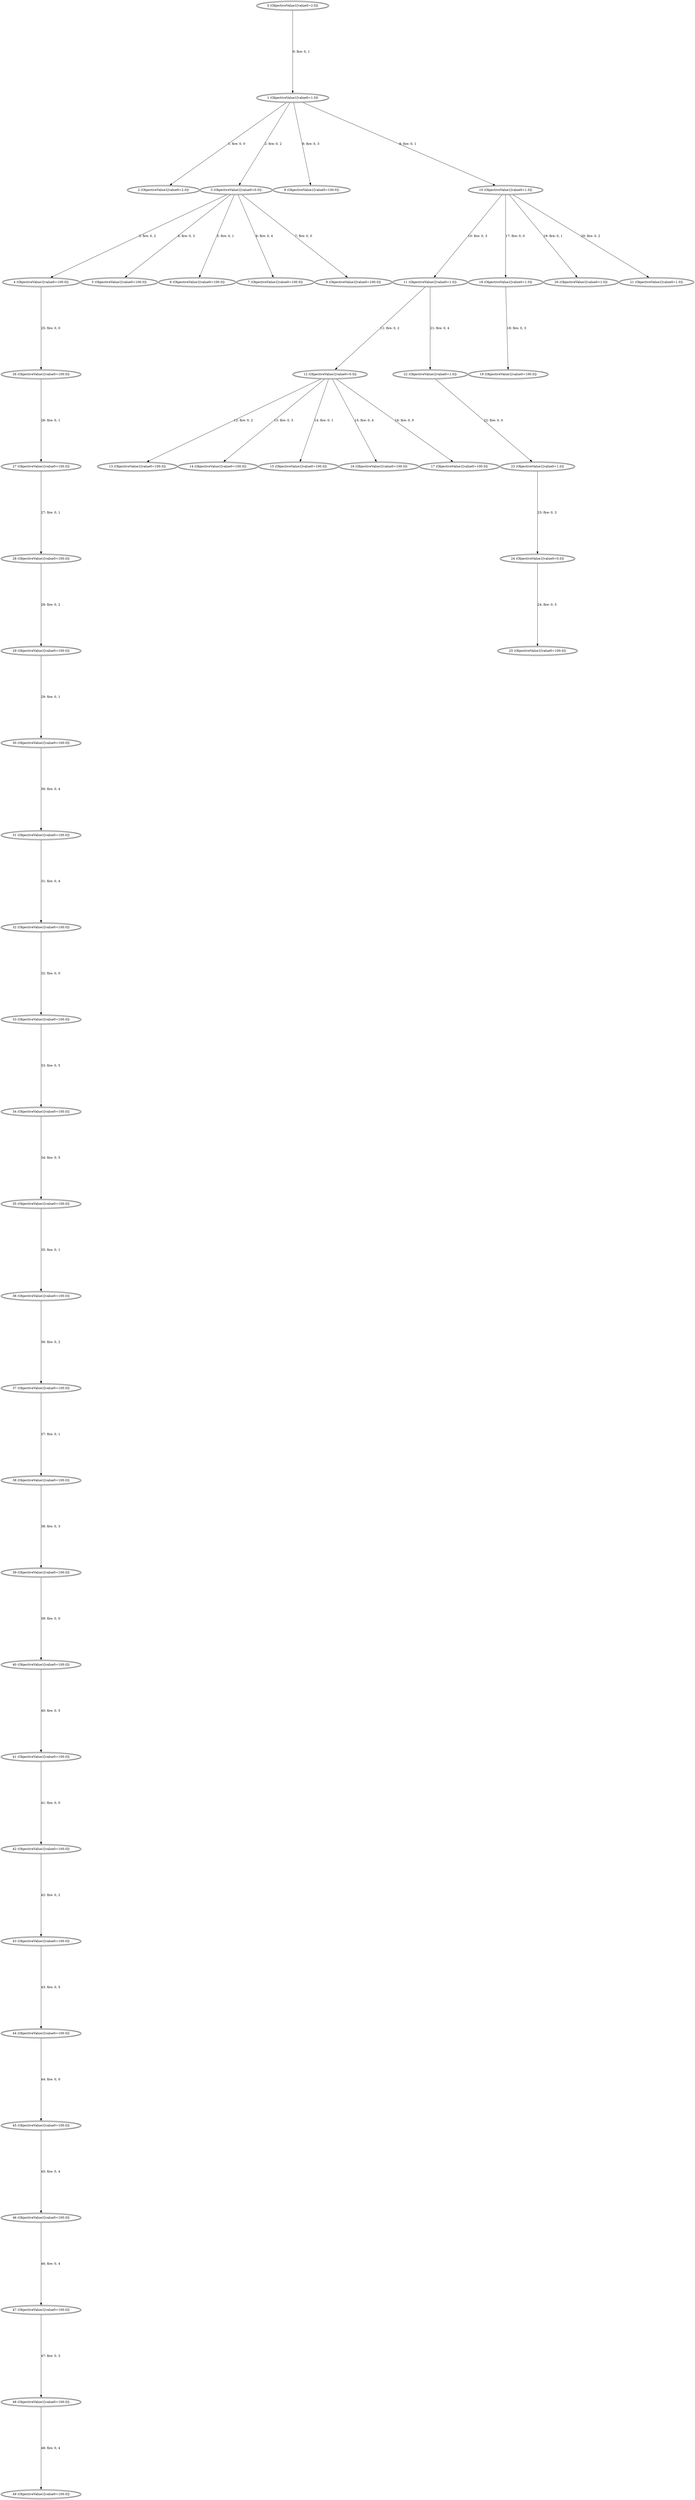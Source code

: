 digraph designSpace {
nodesep=0
ranksep=5
node[
	style=filled
	fillcolor=white
]
0 [label = "0 (ObjectiveValue1[value0=2.0])"
URL="./0.svg"]
0 [peripheries = 2]
1 [label = "1 (ObjectiveValue1[value0=1.0])"
URL="./1.svg"]
1 [peripheries = 2]
0 -> 1 [label="0: fire: 0, 1"]
2 [label = "2 (ObjectiveValue1[value0=2.0])"
URL="./2.svg"]
2 [peripheries = 2]
1 -> 2 [label="1: fire: 0, 0"]
3 [label = "3 (ObjectiveValue1[value0=0.0])"
URL="./3.svg"]
3 [peripheries = 2]
1 -> 3 [label="2: fire: 0, 2"]
4 [label = "4 (ObjectiveValue1[value0=100.0])"
URL="./4.svg"]
4 [peripheries = 2]
3 -> 4 [label="3: fire: 0, 2"]
5 [label = "5 (ObjectiveValue1[value0=100.0])"
URL="./5.svg"]
5 [peripheries = 2]
3 -> 5 [label="4: fire: 0, 3"]
6 [label = "6 (ObjectiveValue1[value0=100.0])"
URL="./6.svg"]
6 [peripheries = 2]
3 -> 6 [label="5: fire: 0, 1"]
7 [label = "7 (ObjectiveValue1[value0=100.0])"
URL="./7.svg"]
7 [peripheries = 2]
3 -> 7 [label="6: fire: 0, 4"]
8 [label = "8 (ObjectiveValue1[value0=100.0])"
URL="./8.svg"]
8 [peripheries = 2]
3 -> 8 [label="7: fire: 0, 0"]
9 [label = "9 (ObjectiveValue1[value0=100.0])"
URL="./9.svg"]
9 [peripheries = 2]
1 -> 9 [label="8: fire: 0, 3"]
10 [label = "10 (ObjectiveValue1[value0=1.0])"
URL="./10.svg"]
10 [peripheries = 2]
1 -> 10 [label="9: fire: 0, 1"]
11 [label = "11 (ObjectiveValue1[value0=1.0])"
URL="./11.svg"]
11 [peripheries = 2]
10 -> 11 [label="10: fire: 0, 3"]
12 [label = "12 (ObjectiveValue1[value0=0.0])"
URL="./12.svg"]
12 [peripheries = 2]
11 -> 12 [label="11: fire: 0, 2"]
13 [label = "13 (ObjectiveValue1[value0=100.0])"
URL="./13.svg"]
13 [peripheries = 2]
12 -> 13 [label="12: fire: 0, 2"]
14 [label = "14 (ObjectiveValue1[value0=100.0])"
URL="./14.svg"]
14 [peripheries = 2]
12 -> 14 [label="13: fire: 0, 3"]
15 [label = "15 (ObjectiveValue1[value0=100.0])"
URL="./15.svg"]
15 [peripheries = 2]
12 -> 15 [label="14: fire: 0, 1"]
16 [label = "16 (ObjectiveValue1[value0=100.0])"
URL="./16.svg"]
16 [peripheries = 2]
12 -> 16 [label="15: fire: 0, 4"]
17 [label = "17 (ObjectiveValue1[value0=100.0])"
URL="./17.svg"]
17 [peripheries = 2]
12 -> 17 [label="16: fire: 0, 0"]
18 [label = "18 (ObjectiveValue1[value0=1.0])"
URL="./18.svg"]
18 [peripheries = 2]
10 -> 18 [label="17: fire: 0, 0"]
19 [label = "19 (ObjectiveValue1[value0=100.0])"
URL="./19.svg"]
19 [peripheries = 2]
18 -> 19 [label="18: fire: 0, 3"]
20 [label = "20 (ObjectiveValue1[value0=1.0])"
URL="./20.svg"]
20 [peripheries = 2]
10 -> 20 [label="19: fire: 0, 1"]
21 [label = "21 (ObjectiveValue1[value0=1.0])"
URL="./21.svg"]
21 [peripheries = 2]
10 -> 21 [label="20: fire: 0, 2"]
22 [label = "22 (ObjectiveValue1[value0=1.0])"
URL="./22.svg"]
22 [peripheries = 2]
11 -> 22 [label="21: fire: 0, 4"]
23 [label = "23 (ObjectiveValue1[value0=1.0])"
URL="./23.svg"]
23 [peripheries = 2]
22 -> 23 [label="22: fire: 0, 0"]
24 [label = "24 (ObjectiveValue1[value0=0.0])"
URL="./24.svg"]
24 [peripheries = 2]
23 -> 24 [label="23: fire: 0, 3"]
25 [label = "25 (ObjectiveValue1[value0=100.0])"
URL="./25.svg"]
25 [peripheries = 2]
24 -> 25 [label="24: fire: 0, 5"]
26 [label = "26 (ObjectiveValue1[value0=100.0])"
URL="./26.svg"]
26 [peripheries = 2]
4 -> 26 [label="25: fire: 0, 0"]
27 [label = "27 (ObjectiveValue1[value0=100.0])"
URL="./27.svg"]
27 [peripheries = 2]
26 -> 27 [label="26: fire: 0, 1"]
28 [label = "28 (ObjectiveValue1[value0=100.0])"
URL="./28.svg"]
28 [peripheries = 2]
27 -> 28 [label="27: fire: 0, 1"]
29 [label = "29 (ObjectiveValue1[value0=100.0])"
URL="./29.svg"]
29 [peripheries = 2]
28 -> 29 [label="28: fire: 0, 2"]
30 [label = "30 (ObjectiveValue1[value0=100.0])"
URL="./30.svg"]
30 [peripheries = 2]
29 -> 30 [label="29: fire: 0, 1"]
31 [label = "31 (ObjectiveValue1[value0=100.0])"
URL="./31.svg"]
31 [peripheries = 2]
30 -> 31 [label="30: fire: 0, 4"]
32 [label = "32 (ObjectiveValue1[value0=100.0])"
URL="./32.svg"]
32 [peripheries = 2]
31 -> 32 [label="31: fire: 0, 4"]
33 [label = "33 (ObjectiveValue1[value0=100.0])"
URL="./33.svg"]
33 [peripheries = 2]
32 -> 33 [label="32: fire: 0, 0"]
34 [label = "34 (ObjectiveValue1[value0=100.0])"
URL="./34.svg"]
34 [peripheries = 2]
33 -> 34 [label="33: fire: 0, 5"]
35 [label = "35 (ObjectiveValue1[value0=100.0])"
URL="./35.svg"]
35 [peripheries = 2]
34 -> 35 [label="34: fire: 0, 5"]
36 [label = "36 (ObjectiveValue1[value0=100.0])"
URL="./36.svg"]
36 [peripheries = 2]
35 -> 36 [label="35: fire: 0, 1"]
37 [label = "37 (ObjectiveValue1[value0=100.0])"
URL="./37.svg"]
37 [peripheries = 2]
36 -> 37 [label="36: fire: 0, 2"]
38 [label = "38 (ObjectiveValue1[value0=100.0])"
URL="./38.svg"]
38 [peripheries = 2]
37 -> 38 [label="37: fire: 0, 1"]
39 [label = "39 (ObjectiveValue1[value0=100.0])"
URL="./39.svg"]
39 [peripheries = 2]
38 -> 39 [label="38: fire: 0, 3"]
40 [label = "40 (ObjectiveValue1[value0=100.0])"
URL="./40.svg"]
40 [peripheries = 2]
39 -> 40 [label="39: fire: 0, 0"]
41 [label = "41 (ObjectiveValue1[value0=100.0])"
URL="./41.svg"]
41 [peripheries = 2]
40 -> 41 [label="40: fire: 0, 5"]
42 [label = "42 (ObjectiveValue1[value0=100.0])"
URL="./42.svg"]
42 [peripheries = 2]
41 -> 42 [label="41: fire: 0, 0"]
43 [label = "43 (ObjectiveValue1[value0=100.0])"
URL="./43.svg"]
43 [peripheries = 2]
42 -> 43 [label="42: fire: 0, 2"]
44 [label = "44 (ObjectiveValue1[value0=100.0])"
URL="./44.svg"]
44 [peripheries = 2]
43 -> 44 [label="43: fire: 0, 5"]
45 [label = "45 (ObjectiveValue1[value0=100.0])"
URL="./45.svg"]
45 [peripheries = 2]
44 -> 45 [label="44: fire: 0, 0"]
46 [label = "46 (ObjectiveValue1[value0=100.0])"
URL="./46.svg"]
46 [peripheries = 2]
45 -> 46 [label="45: fire: 0, 4"]
47 [label = "47 (ObjectiveValue1[value0=100.0])"
URL="./47.svg"]
47 [peripheries = 2]
46 -> 47 [label="46: fire: 0, 4"]
48 [label = "48 (ObjectiveValue1[value0=100.0])"
URL="./48.svg"]
48 [peripheries = 2]
47 -> 48 [label="47: fire: 0, 3"]
49 [label = "49 (ObjectiveValue1[value0=100.0])"
URL="./49.svg"]
49 [peripheries = 2]
48 -> 49 [label="48: fire: 0, 4"]
}